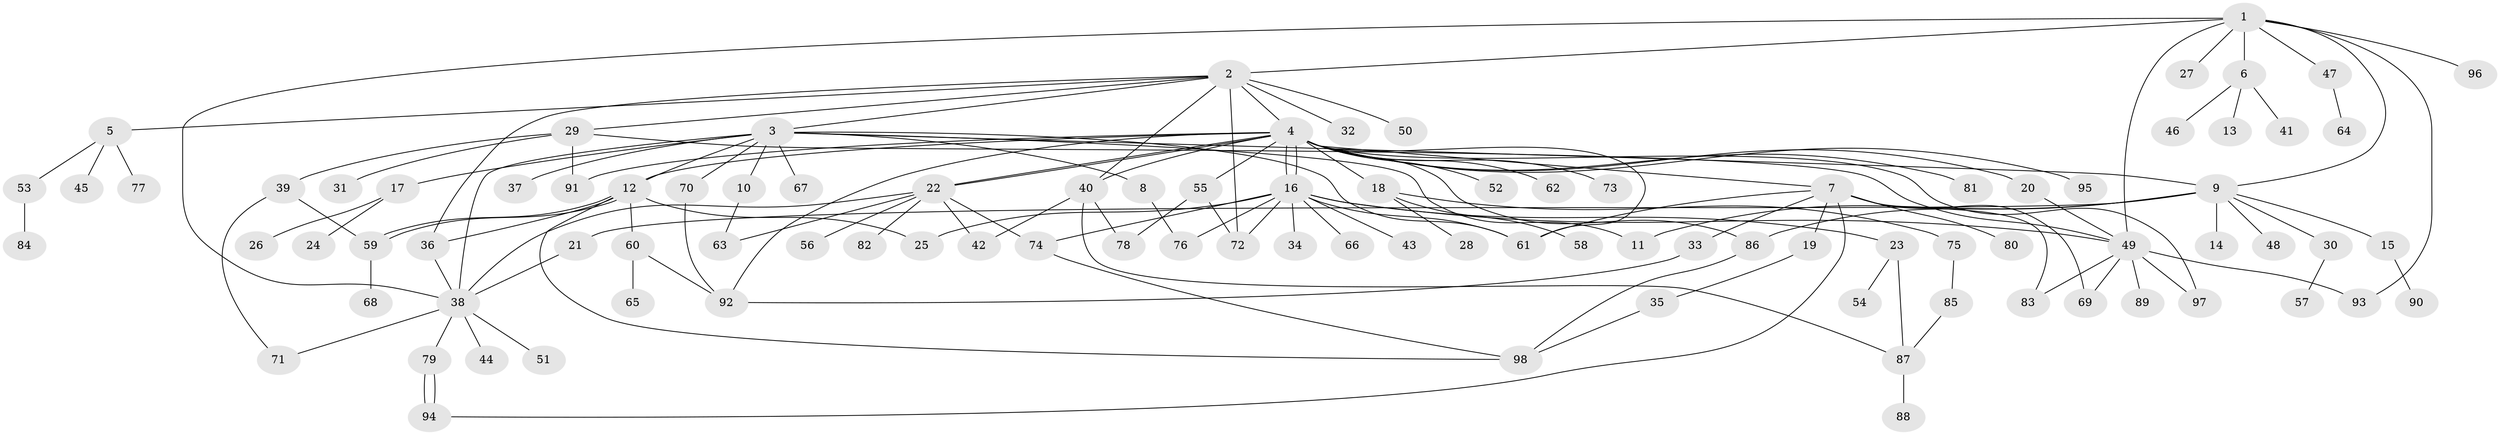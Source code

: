 // Generated by graph-tools (version 1.1) at 2025/35/03/09/25 02:35:40]
// undirected, 98 vertices, 141 edges
graph export_dot {
graph [start="1"]
  node [color=gray90,style=filled];
  1;
  2;
  3;
  4;
  5;
  6;
  7;
  8;
  9;
  10;
  11;
  12;
  13;
  14;
  15;
  16;
  17;
  18;
  19;
  20;
  21;
  22;
  23;
  24;
  25;
  26;
  27;
  28;
  29;
  30;
  31;
  32;
  33;
  34;
  35;
  36;
  37;
  38;
  39;
  40;
  41;
  42;
  43;
  44;
  45;
  46;
  47;
  48;
  49;
  50;
  51;
  52;
  53;
  54;
  55;
  56;
  57;
  58;
  59;
  60;
  61;
  62;
  63;
  64;
  65;
  66;
  67;
  68;
  69;
  70;
  71;
  72;
  73;
  74;
  75;
  76;
  77;
  78;
  79;
  80;
  81;
  82;
  83;
  84;
  85;
  86;
  87;
  88;
  89;
  90;
  91;
  92;
  93;
  94;
  95;
  96;
  97;
  98;
  1 -- 2;
  1 -- 6;
  1 -- 9;
  1 -- 27;
  1 -- 38;
  1 -- 47;
  1 -- 49;
  1 -- 93;
  1 -- 96;
  2 -- 3;
  2 -- 4;
  2 -- 5;
  2 -- 29;
  2 -- 32;
  2 -- 36;
  2 -- 40;
  2 -- 50;
  2 -- 72;
  3 -- 8;
  3 -- 9;
  3 -- 10;
  3 -- 11;
  3 -- 12;
  3 -- 17;
  3 -- 37;
  3 -- 38;
  3 -- 61;
  3 -- 67;
  3 -- 70;
  4 -- 7;
  4 -- 12;
  4 -- 16;
  4 -- 16;
  4 -- 18;
  4 -- 20;
  4 -- 22;
  4 -- 22;
  4 -- 40;
  4 -- 52;
  4 -- 55;
  4 -- 61;
  4 -- 62;
  4 -- 73;
  4 -- 81;
  4 -- 86;
  4 -- 91;
  4 -- 92;
  4 -- 95;
  4 -- 97;
  5 -- 45;
  5 -- 53;
  5 -- 77;
  6 -- 13;
  6 -- 41;
  6 -- 46;
  7 -- 19;
  7 -- 33;
  7 -- 61;
  7 -- 69;
  7 -- 80;
  7 -- 83;
  7 -- 94;
  8 -- 76;
  9 -- 11;
  9 -- 14;
  9 -- 15;
  9 -- 21;
  9 -- 30;
  9 -- 48;
  9 -- 86;
  10 -- 63;
  12 -- 25;
  12 -- 36;
  12 -- 59;
  12 -- 59;
  12 -- 60;
  12 -- 98;
  15 -- 90;
  16 -- 23;
  16 -- 25;
  16 -- 34;
  16 -- 43;
  16 -- 49;
  16 -- 61;
  16 -- 66;
  16 -- 72;
  16 -- 74;
  16 -- 76;
  17 -- 24;
  17 -- 26;
  18 -- 28;
  18 -- 58;
  18 -- 75;
  19 -- 35;
  20 -- 49;
  21 -- 38;
  22 -- 38;
  22 -- 42;
  22 -- 56;
  22 -- 63;
  22 -- 74;
  22 -- 82;
  23 -- 54;
  23 -- 87;
  29 -- 31;
  29 -- 39;
  29 -- 49;
  29 -- 91;
  30 -- 57;
  33 -- 92;
  35 -- 98;
  36 -- 38;
  38 -- 44;
  38 -- 51;
  38 -- 71;
  38 -- 79;
  39 -- 59;
  39 -- 71;
  40 -- 42;
  40 -- 78;
  40 -- 87;
  47 -- 64;
  49 -- 69;
  49 -- 83;
  49 -- 89;
  49 -- 93;
  49 -- 97;
  53 -- 84;
  55 -- 72;
  55 -- 78;
  59 -- 68;
  60 -- 65;
  60 -- 92;
  70 -- 92;
  74 -- 98;
  75 -- 85;
  79 -- 94;
  79 -- 94;
  85 -- 87;
  86 -- 98;
  87 -- 88;
}
